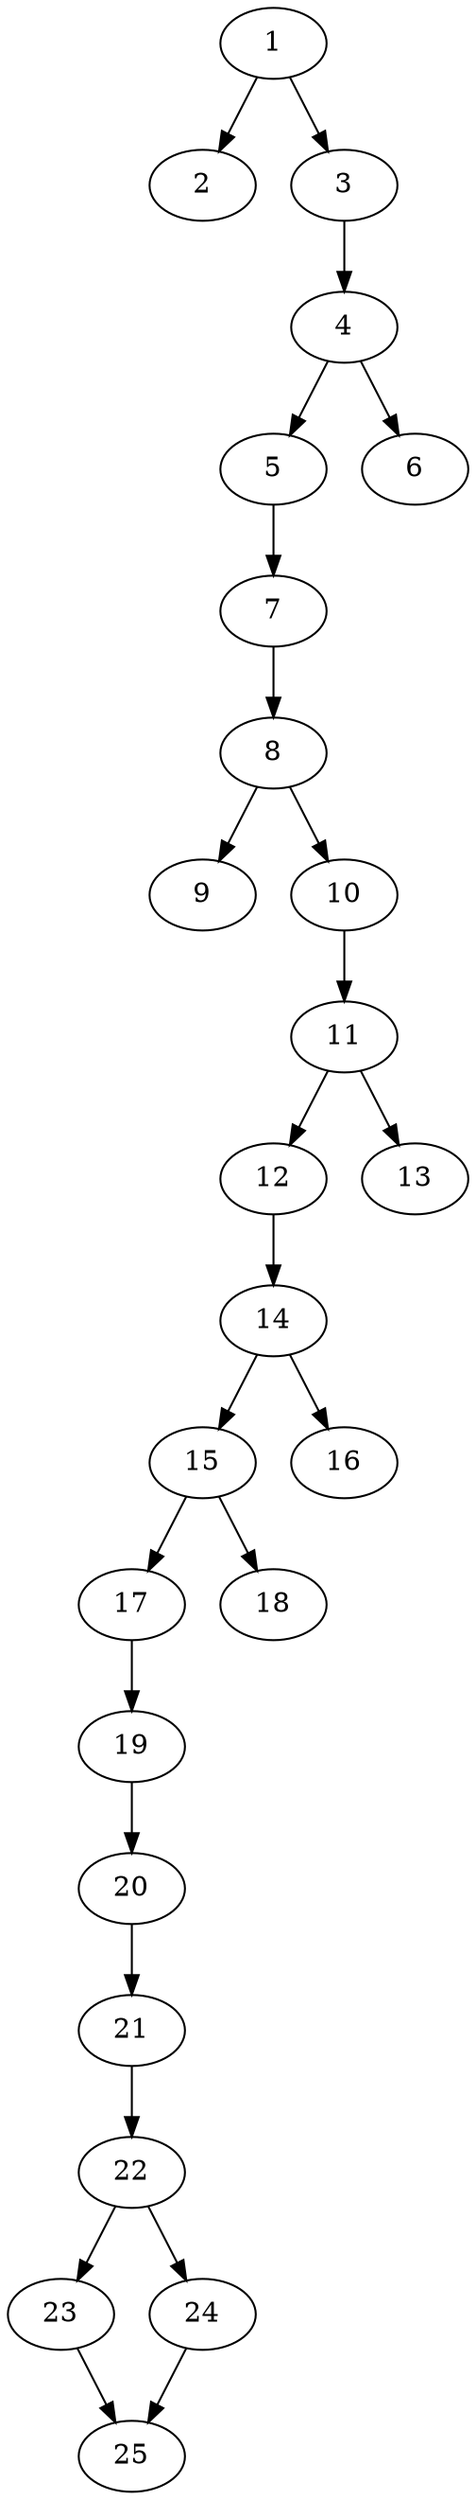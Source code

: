 // DAG automatically generated by daggen at Thu Oct  3 14:00:39 2019
// ./daggen --dot -n 25 --ccr 0.5 --fat 0.3 --regular 0.5 --density 0.6 --mindata 5242880 --maxdata 52428800 
digraph G {
  1 [size="57356288", alpha="0.01", expect_size="28678144"] 
  1 -> 2 [size ="28678144"]
  1 -> 3 [size ="28678144"]
  2 [size="39290880", alpha="0.17", expect_size="19645440"] 
  3 [size="25817088", alpha="0.08", expect_size="12908544"] 
  3 -> 4 [size ="12908544"]
  4 [size="25235456", alpha="0.07", expect_size="12617728"] 
  4 -> 5 [size ="12617728"]
  4 -> 6 [size ="12617728"]
  5 [size="38871040", alpha="0.04", expect_size="19435520"] 
  5 -> 7 [size ="19435520"]
  6 [size="48461824", alpha="0.12", expect_size="24230912"] 
  7 [size="60102656", alpha="0.01", expect_size="30051328"] 
  7 -> 8 [size ="30051328"]
  8 [size="28506112", alpha="0.18", expect_size="14253056"] 
  8 -> 9 [size ="14253056"]
  8 -> 10 [size ="14253056"]
  9 [size="11094016", alpha="0.20", expect_size="5547008"] 
  10 [size="30550016", alpha="0.12", expect_size="15275008"] 
  10 -> 11 [size ="15275008"]
  11 [size="73109504", alpha="0.04", expect_size="36554752"] 
  11 -> 12 [size ="36554752"]
  11 -> 13 [size ="36554752"]
  12 [size="78243840", alpha="0.19", expect_size="39121920"] 
  12 -> 14 [size ="39121920"]
  13 [size="64899072", alpha="0.17", expect_size="32449536"] 
  14 [size="104595456", alpha="0.17", expect_size="52297728"] 
  14 -> 15 [size ="52297728"]
  14 -> 16 [size ="52297728"]
  15 [size="42840064", alpha="0.19", expect_size="21420032"] 
  15 -> 17 [size ="21420032"]
  15 -> 18 [size ="21420032"]
  16 [size="62564352", alpha="0.19", expect_size="31282176"] 
  17 [size="24190976", alpha="0.15", expect_size="12095488"] 
  17 -> 19 [size ="12095488"]
  18 [size="29915136", alpha="0.13", expect_size="14957568"] 
  19 [size="19083264", alpha="0.20", expect_size="9541632"] 
  19 -> 20 [size ="9541632"]
  20 [size="17664000", alpha="0.11", expect_size="8832000"] 
  20 -> 21 [size ="8832000"]
  21 [size="75749376", alpha="0.13", expect_size="37874688"] 
  21 -> 22 [size ="37874688"]
  22 [size="95037440", alpha="0.01", expect_size="47518720"] 
  22 -> 23 [size ="47518720"]
  22 -> 24 [size ="47518720"]
  23 [size="88723456", alpha="0.12", expect_size="44361728"] 
  23 -> 25 [size ="44361728"]
  24 [size="72628224", alpha="0.06", expect_size="36314112"] 
  24 -> 25 [size ="36314112"]
  25 [size="57178112", alpha="0.07", expect_size="28589056"] 
}

